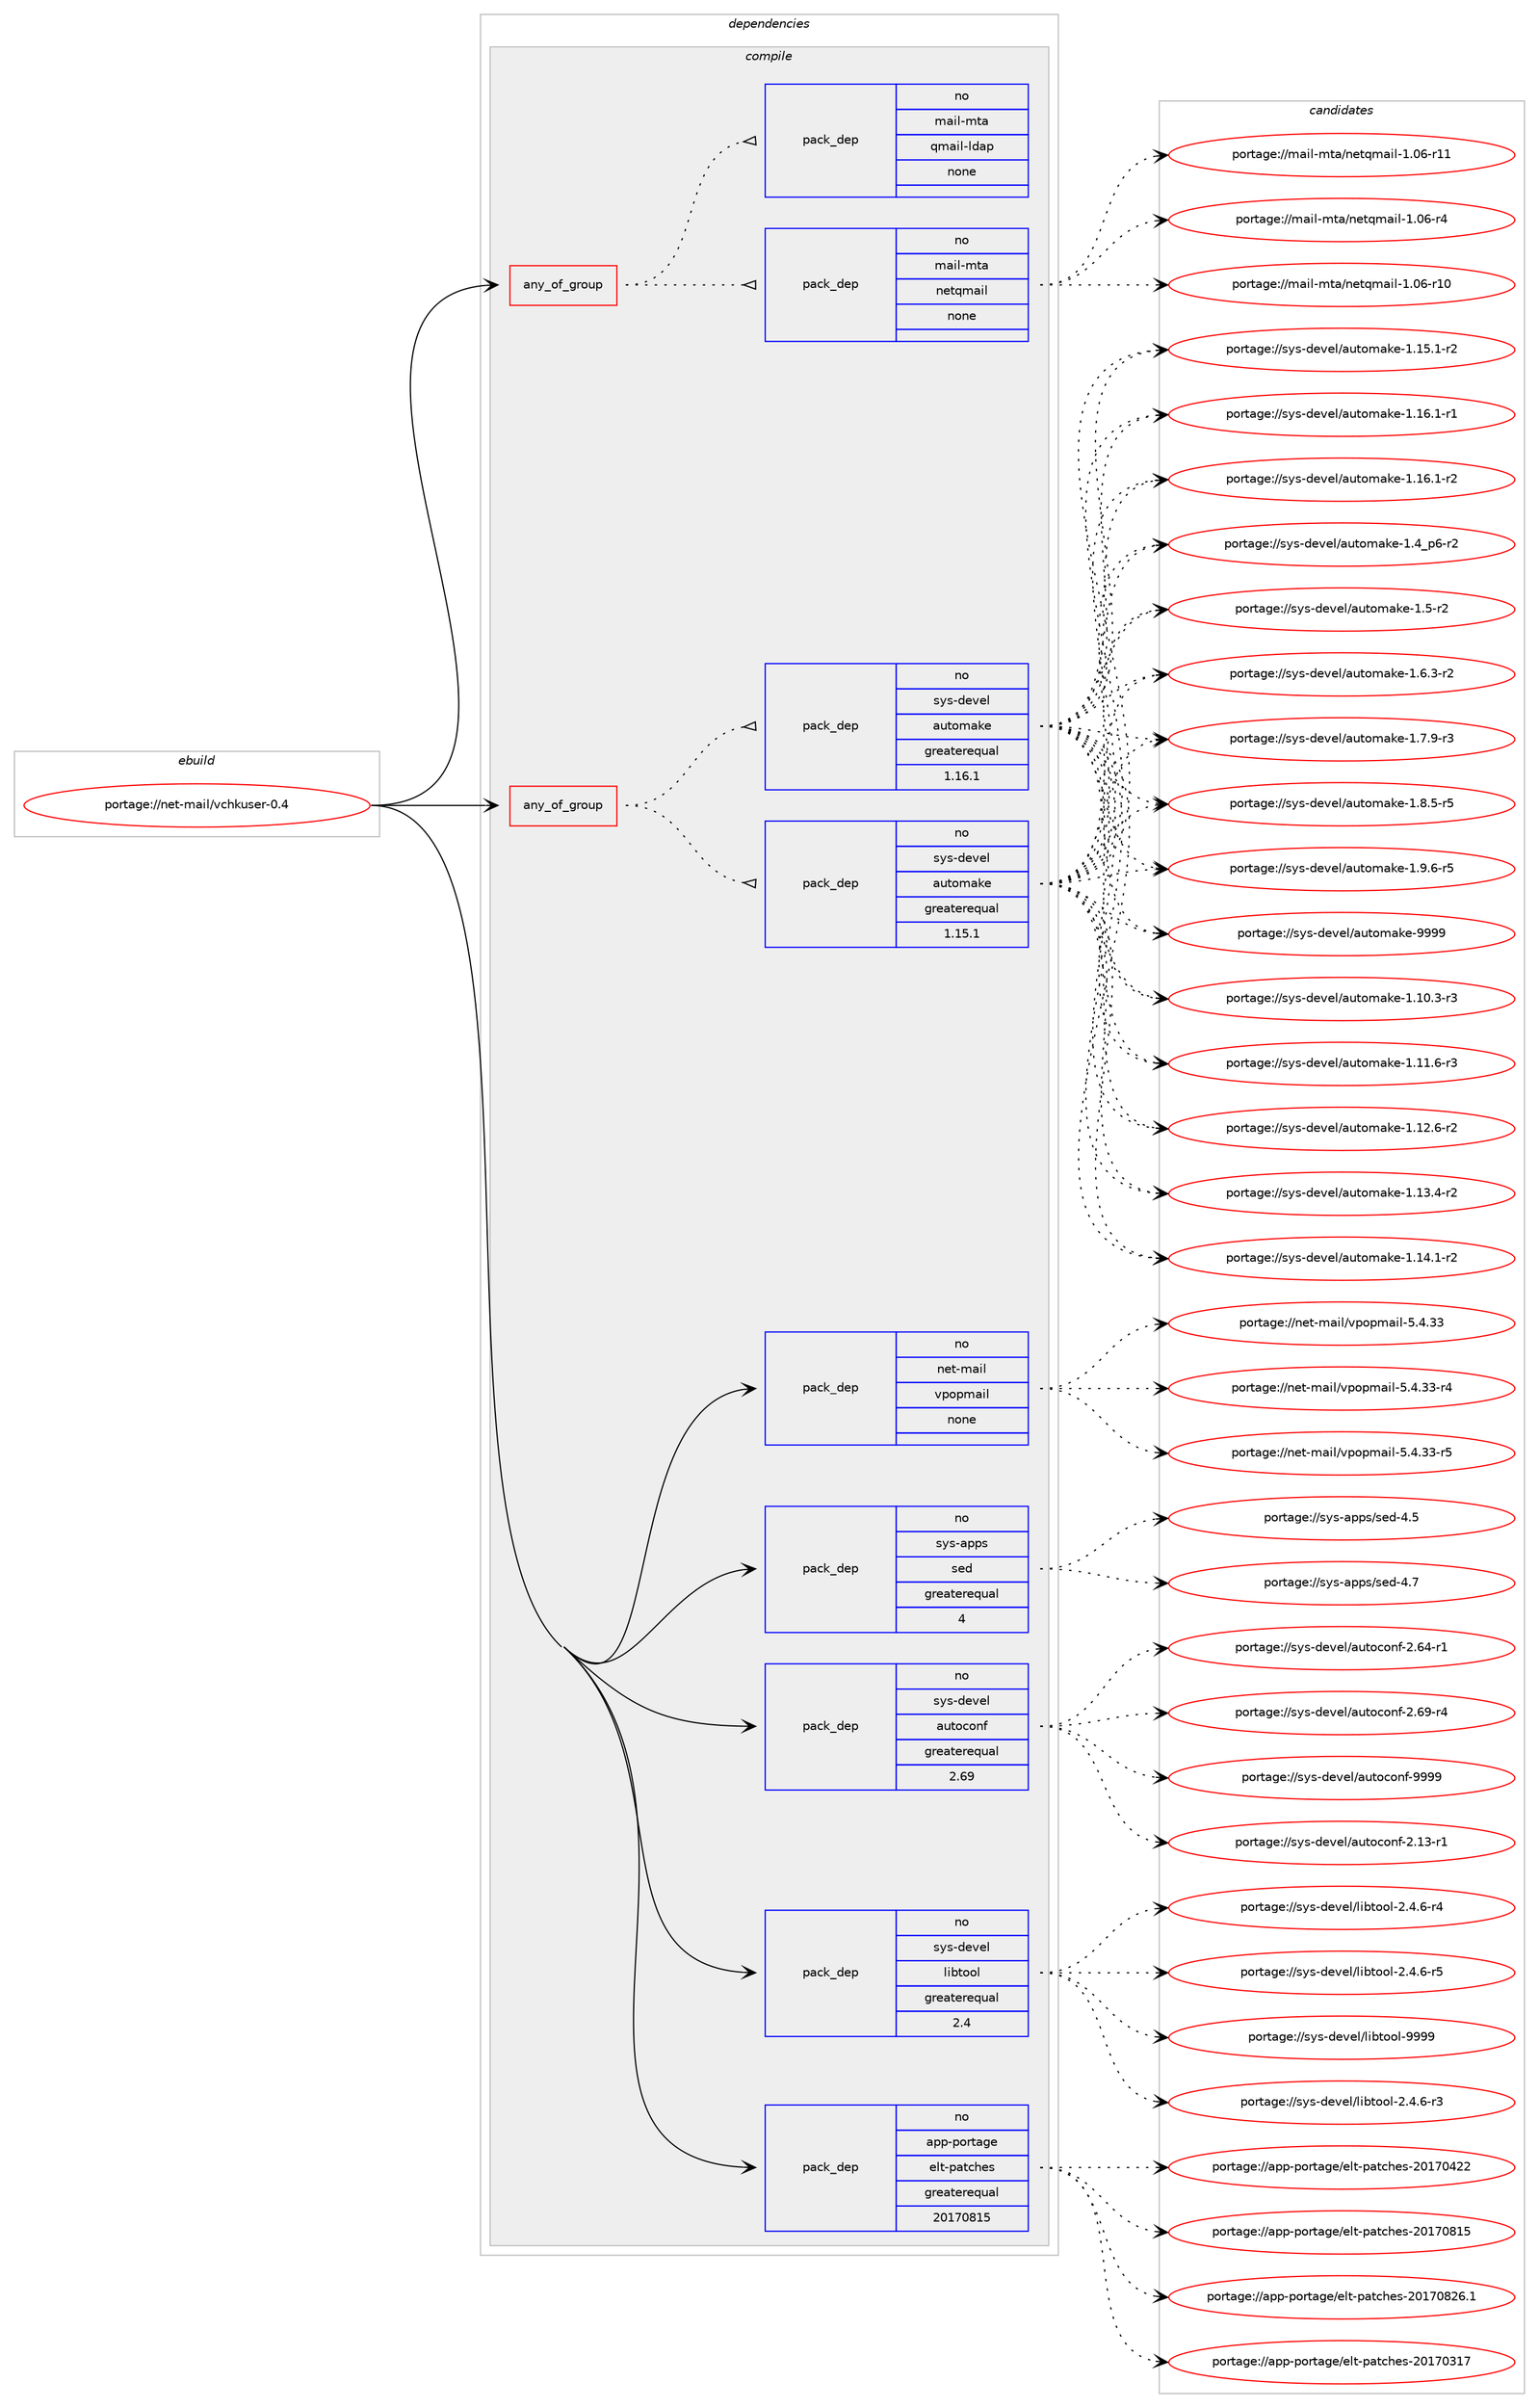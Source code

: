 digraph prolog {

# *************
# Graph options
# *************

newrank=true;
concentrate=true;
compound=true;
graph [rankdir=LR,fontname=Helvetica,fontsize=10,ranksep=1.5];#, ranksep=2.5, nodesep=0.2];
edge  [arrowhead=vee];
node  [fontname=Helvetica,fontsize=10];

# **********
# The ebuild
# **********

subgraph cluster_leftcol {
color=gray;
rank=same;
label=<<i>ebuild</i>>;
id [label="portage://net-mail/vchkuser-0.4", color=red, width=4, href="../net-mail/vchkuser-0.4.svg"];
}

# ****************
# The dependencies
# ****************

subgraph cluster_midcol {
color=gray;
label=<<i>dependencies</i>>;
subgraph cluster_compile {
fillcolor="#eeeeee";
style=filled;
label=<<i>compile</i>>;
subgraph any5909 {
dependency363693 [label=<<TABLE BORDER="0" CELLBORDER="1" CELLSPACING="0" CELLPADDING="4"><TR><TD CELLPADDING="10">any_of_group</TD></TR></TABLE>>, shape=none, color=red];subgraph pack266580 {
dependency363694 [label=<<TABLE BORDER="0" CELLBORDER="1" CELLSPACING="0" CELLPADDING="4" WIDTH="220"><TR><TD ROWSPAN="6" CELLPADDING="30">pack_dep</TD></TR><TR><TD WIDTH="110">no</TD></TR><TR><TD>mail-mta</TD></TR><TR><TD>netqmail</TD></TR><TR><TD>none</TD></TR><TR><TD></TD></TR></TABLE>>, shape=none, color=blue];
}
dependency363693:e -> dependency363694:w [weight=20,style="dotted",arrowhead="oinv"];
subgraph pack266581 {
dependency363695 [label=<<TABLE BORDER="0" CELLBORDER="1" CELLSPACING="0" CELLPADDING="4" WIDTH="220"><TR><TD ROWSPAN="6" CELLPADDING="30">pack_dep</TD></TR><TR><TD WIDTH="110">no</TD></TR><TR><TD>mail-mta</TD></TR><TR><TD>qmail-ldap</TD></TR><TR><TD>none</TD></TR><TR><TD></TD></TR></TABLE>>, shape=none, color=blue];
}
dependency363693:e -> dependency363695:w [weight=20,style="dotted",arrowhead="oinv"];
}
id:e -> dependency363693:w [weight=20,style="solid",arrowhead="vee"];
subgraph any5910 {
dependency363696 [label=<<TABLE BORDER="0" CELLBORDER="1" CELLSPACING="0" CELLPADDING="4"><TR><TD CELLPADDING="10">any_of_group</TD></TR></TABLE>>, shape=none, color=red];subgraph pack266582 {
dependency363697 [label=<<TABLE BORDER="0" CELLBORDER="1" CELLSPACING="0" CELLPADDING="4" WIDTH="220"><TR><TD ROWSPAN="6" CELLPADDING="30">pack_dep</TD></TR><TR><TD WIDTH="110">no</TD></TR><TR><TD>sys-devel</TD></TR><TR><TD>automake</TD></TR><TR><TD>greaterequal</TD></TR><TR><TD>1.16.1</TD></TR></TABLE>>, shape=none, color=blue];
}
dependency363696:e -> dependency363697:w [weight=20,style="dotted",arrowhead="oinv"];
subgraph pack266583 {
dependency363698 [label=<<TABLE BORDER="0" CELLBORDER="1" CELLSPACING="0" CELLPADDING="4" WIDTH="220"><TR><TD ROWSPAN="6" CELLPADDING="30">pack_dep</TD></TR><TR><TD WIDTH="110">no</TD></TR><TR><TD>sys-devel</TD></TR><TR><TD>automake</TD></TR><TR><TD>greaterequal</TD></TR><TR><TD>1.15.1</TD></TR></TABLE>>, shape=none, color=blue];
}
dependency363696:e -> dependency363698:w [weight=20,style="dotted",arrowhead="oinv"];
}
id:e -> dependency363696:w [weight=20,style="solid",arrowhead="vee"];
subgraph pack266584 {
dependency363699 [label=<<TABLE BORDER="0" CELLBORDER="1" CELLSPACING="0" CELLPADDING="4" WIDTH="220"><TR><TD ROWSPAN="6" CELLPADDING="30">pack_dep</TD></TR><TR><TD WIDTH="110">no</TD></TR><TR><TD>app-portage</TD></TR><TR><TD>elt-patches</TD></TR><TR><TD>greaterequal</TD></TR><TR><TD>20170815</TD></TR></TABLE>>, shape=none, color=blue];
}
id:e -> dependency363699:w [weight=20,style="solid",arrowhead="vee"];
subgraph pack266585 {
dependency363700 [label=<<TABLE BORDER="0" CELLBORDER="1" CELLSPACING="0" CELLPADDING="4" WIDTH="220"><TR><TD ROWSPAN="6" CELLPADDING="30">pack_dep</TD></TR><TR><TD WIDTH="110">no</TD></TR><TR><TD>net-mail</TD></TR><TR><TD>vpopmail</TD></TR><TR><TD>none</TD></TR><TR><TD></TD></TR></TABLE>>, shape=none, color=blue];
}
id:e -> dependency363700:w [weight=20,style="solid",arrowhead="vee"];
subgraph pack266586 {
dependency363701 [label=<<TABLE BORDER="0" CELLBORDER="1" CELLSPACING="0" CELLPADDING="4" WIDTH="220"><TR><TD ROWSPAN="6" CELLPADDING="30">pack_dep</TD></TR><TR><TD WIDTH="110">no</TD></TR><TR><TD>sys-apps</TD></TR><TR><TD>sed</TD></TR><TR><TD>greaterequal</TD></TR><TR><TD>4</TD></TR></TABLE>>, shape=none, color=blue];
}
id:e -> dependency363701:w [weight=20,style="solid",arrowhead="vee"];
subgraph pack266587 {
dependency363702 [label=<<TABLE BORDER="0" CELLBORDER="1" CELLSPACING="0" CELLPADDING="4" WIDTH="220"><TR><TD ROWSPAN="6" CELLPADDING="30">pack_dep</TD></TR><TR><TD WIDTH="110">no</TD></TR><TR><TD>sys-devel</TD></TR><TR><TD>autoconf</TD></TR><TR><TD>greaterequal</TD></TR><TR><TD>2.69</TD></TR></TABLE>>, shape=none, color=blue];
}
id:e -> dependency363702:w [weight=20,style="solid",arrowhead="vee"];
subgraph pack266588 {
dependency363703 [label=<<TABLE BORDER="0" CELLBORDER="1" CELLSPACING="0" CELLPADDING="4" WIDTH="220"><TR><TD ROWSPAN="6" CELLPADDING="30">pack_dep</TD></TR><TR><TD WIDTH="110">no</TD></TR><TR><TD>sys-devel</TD></TR><TR><TD>libtool</TD></TR><TR><TD>greaterequal</TD></TR><TR><TD>2.4</TD></TR></TABLE>>, shape=none, color=blue];
}
id:e -> dependency363703:w [weight=20,style="solid",arrowhead="vee"];
}
subgraph cluster_compileandrun {
fillcolor="#eeeeee";
style=filled;
label=<<i>compile and run</i>>;
}
subgraph cluster_run {
fillcolor="#eeeeee";
style=filled;
label=<<i>run</i>>;
}
}

# **************
# The candidates
# **************

subgraph cluster_choices {
rank=same;
color=gray;
label=<<i>candidates</i>>;

subgraph choice266580 {
color=black;
nodesep=1;
choiceportage10997105108451091169747110101116113109971051084549464854451144948 [label="portage://mail-mta/netqmail-1.06-r10", color=red, width=4,href="../mail-mta/netqmail-1.06-r10.svg"];
choiceportage10997105108451091169747110101116113109971051084549464854451144949 [label="portage://mail-mta/netqmail-1.06-r11", color=red, width=4,href="../mail-mta/netqmail-1.06-r11.svg"];
choiceportage109971051084510911697471101011161131099710510845494648544511452 [label="portage://mail-mta/netqmail-1.06-r4", color=red, width=4,href="../mail-mta/netqmail-1.06-r4.svg"];
dependency363694:e -> choiceportage10997105108451091169747110101116113109971051084549464854451144948:w [style=dotted,weight="100"];
dependency363694:e -> choiceportage10997105108451091169747110101116113109971051084549464854451144949:w [style=dotted,weight="100"];
dependency363694:e -> choiceportage109971051084510911697471101011161131099710510845494648544511452:w [style=dotted,weight="100"];
}
subgraph choice266581 {
color=black;
nodesep=1;
}
subgraph choice266582 {
color=black;
nodesep=1;
choiceportage11512111545100101118101108479711711611110997107101454946494846514511451 [label="portage://sys-devel/automake-1.10.3-r3", color=red, width=4,href="../sys-devel/automake-1.10.3-r3.svg"];
choiceportage11512111545100101118101108479711711611110997107101454946494946544511451 [label="portage://sys-devel/automake-1.11.6-r3", color=red, width=4,href="../sys-devel/automake-1.11.6-r3.svg"];
choiceportage11512111545100101118101108479711711611110997107101454946495046544511450 [label="portage://sys-devel/automake-1.12.6-r2", color=red, width=4,href="../sys-devel/automake-1.12.6-r2.svg"];
choiceportage11512111545100101118101108479711711611110997107101454946495146524511450 [label="portage://sys-devel/automake-1.13.4-r2", color=red, width=4,href="../sys-devel/automake-1.13.4-r2.svg"];
choiceportage11512111545100101118101108479711711611110997107101454946495246494511450 [label="portage://sys-devel/automake-1.14.1-r2", color=red, width=4,href="../sys-devel/automake-1.14.1-r2.svg"];
choiceportage11512111545100101118101108479711711611110997107101454946495346494511450 [label="portage://sys-devel/automake-1.15.1-r2", color=red, width=4,href="../sys-devel/automake-1.15.1-r2.svg"];
choiceportage11512111545100101118101108479711711611110997107101454946495446494511449 [label="portage://sys-devel/automake-1.16.1-r1", color=red, width=4,href="../sys-devel/automake-1.16.1-r1.svg"];
choiceportage11512111545100101118101108479711711611110997107101454946495446494511450 [label="portage://sys-devel/automake-1.16.1-r2", color=red, width=4,href="../sys-devel/automake-1.16.1-r2.svg"];
choiceportage115121115451001011181011084797117116111109971071014549465295112544511450 [label="portage://sys-devel/automake-1.4_p6-r2", color=red, width=4,href="../sys-devel/automake-1.4_p6-r2.svg"];
choiceportage11512111545100101118101108479711711611110997107101454946534511450 [label="portage://sys-devel/automake-1.5-r2", color=red, width=4,href="../sys-devel/automake-1.5-r2.svg"];
choiceportage115121115451001011181011084797117116111109971071014549465446514511450 [label="portage://sys-devel/automake-1.6.3-r2", color=red, width=4,href="../sys-devel/automake-1.6.3-r2.svg"];
choiceportage115121115451001011181011084797117116111109971071014549465546574511451 [label="portage://sys-devel/automake-1.7.9-r3", color=red, width=4,href="../sys-devel/automake-1.7.9-r3.svg"];
choiceportage115121115451001011181011084797117116111109971071014549465646534511453 [label="portage://sys-devel/automake-1.8.5-r5", color=red, width=4,href="../sys-devel/automake-1.8.5-r5.svg"];
choiceportage115121115451001011181011084797117116111109971071014549465746544511453 [label="portage://sys-devel/automake-1.9.6-r5", color=red, width=4,href="../sys-devel/automake-1.9.6-r5.svg"];
choiceportage115121115451001011181011084797117116111109971071014557575757 [label="portage://sys-devel/automake-9999", color=red, width=4,href="../sys-devel/automake-9999.svg"];
dependency363697:e -> choiceportage11512111545100101118101108479711711611110997107101454946494846514511451:w [style=dotted,weight="100"];
dependency363697:e -> choiceportage11512111545100101118101108479711711611110997107101454946494946544511451:w [style=dotted,weight="100"];
dependency363697:e -> choiceportage11512111545100101118101108479711711611110997107101454946495046544511450:w [style=dotted,weight="100"];
dependency363697:e -> choiceportage11512111545100101118101108479711711611110997107101454946495146524511450:w [style=dotted,weight="100"];
dependency363697:e -> choiceportage11512111545100101118101108479711711611110997107101454946495246494511450:w [style=dotted,weight="100"];
dependency363697:e -> choiceportage11512111545100101118101108479711711611110997107101454946495346494511450:w [style=dotted,weight="100"];
dependency363697:e -> choiceportage11512111545100101118101108479711711611110997107101454946495446494511449:w [style=dotted,weight="100"];
dependency363697:e -> choiceportage11512111545100101118101108479711711611110997107101454946495446494511450:w [style=dotted,weight="100"];
dependency363697:e -> choiceportage115121115451001011181011084797117116111109971071014549465295112544511450:w [style=dotted,weight="100"];
dependency363697:e -> choiceportage11512111545100101118101108479711711611110997107101454946534511450:w [style=dotted,weight="100"];
dependency363697:e -> choiceportage115121115451001011181011084797117116111109971071014549465446514511450:w [style=dotted,weight="100"];
dependency363697:e -> choiceportage115121115451001011181011084797117116111109971071014549465546574511451:w [style=dotted,weight="100"];
dependency363697:e -> choiceportage115121115451001011181011084797117116111109971071014549465646534511453:w [style=dotted,weight="100"];
dependency363697:e -> choiceportage115121115451001011181011084797117116111109971071014549465746544511453:w [style=dotted,weight="100"];
dependency363697:e -> choiceportage115121115451001011181011084797117116111109971071014557575757:w [style=dotted,weight="100"];
}
subgraph choice266583 {
color=black;
nodesep=1;
choiceportage11512111545100101118101108479711711611110997107101454946494846514511451 [label="portage://sys-devel/automake-1.10.3-r3", color=red, width=4,href="../sys-devel/automake-1.10.3-r3.svg"];
choiceportage11512111545100101118101108479711711611110997107101454946494946544511451 [label="portage://sys-devel/automake-1.11.6-r3", color=red, width=4,href="../sys-devel/automake-1.11.6-r3.svg"];
choiceportage11512111545100101118101108479711711611110997107101454946495046544511450 [label="portage://sys-devel/automake-1.12.6-r2", color=red, width=4,href="../sys-devel/automake-1.12.6-r2.svg"];
choiceportage11512111545100101118101108479711711611110997107101454946495146524511450 [label="portage://sys-devel/automake-1.13.4-r2", color=red, width=4,href="../sys-devel/automake-1.13.4-r2.svg"];
choiceportage11512111545100101118101108479711711611110997107101454946495246494511450 [label="portage://sys-devel/automake-1.14.1-r2", color=red, width=4,href="../sys-devel/automake-1.14.1-r2.svg"];
choiceportage11512111545100101118101108479711711611110997107101454946495346494511450 [label="portage://sys-devel/automake-1.15.1-r2", color=red, width=4,href="../sys-devel/automake-1.15.1-r2.svg"];
choiceportage11512111545100101118101108479711711611110997107101454946495446494511449 [label="portage://sys-devel/automake-1.16.1-r1", color=red, width=4,href="../sys-devel/automake-1.16.1-r1.svg"];
choiceportage11512111545100101118101108479711711611110997107101454946495446494511450 [label="portage://sys-devel/automake-1.16.1-r2", color=red, width=4,href="../sys-devel/automake-1.16.1-r2.svg"];
choiceportage115121115451001011181011084797117116111109971071014549465295112544511450 [label="portage://sys-devel/automake-1.4_p6-r2", color=red, width=4,href="../sys-devel/automake-1.4_p6-r2.svg"];
choiceportage11512111545100101118101108479711711611110997107101454946534511450 [label="portage://sys-devel/automake-1.5-r2", color=red, width=4,href="../sys-devel/automake-1.5-r2.svg"];
choiceportage115121115451001011181011084797117116111109971071014549465446514511450 [label="portage://sys-devel/automake-1.6.3-r2", color=red, width=4,href="../sys-devel/automake-1.6.3-r2.svg"];
choiceportage115121115451001011181011084797117116111109971071014549465546574511451 [label="portage://sys-devel/automake-1.7.9-r3", color=red, width=4,href="../sys-devel/automake-1.7.9-r3.svg"];
choiceportage115121115451001011181011084797117116111109971071014549465646534511453 [label="portage://sys-devel/automake-1.8.5-r5", color=red, width=4,href="../sys-devel/automake-1.8.5-r5.svg"];
choiceportage115121115451001011181011084797117116111109971071014549465746544511453 [label="portage://sys-devel/automake-1.9.6-r5", color=red, width=4,href="../sys-devel/automake-1.9.6-r5.svg"];
choiceportage115121115451001011181011084797117116111109971071014557575757 [label="portage://sys-devel/automake-9999", color=red, width=4,href="../sys-devel/automake-9999.svg"];
dependency363698:e -> choiceportage11512111545100101118101108479711711611110997107101454946494846514511451:w [style=dotted,weight="100"];
dependency363698:e -> choiceportage11512111545100101118101108479711711611110997107101454946494946544511451:w [style=dotted,weight="100"];
dependency363698:e -> choiceportage11512111545100101118101108479711711611110997107101454946495046544511450:w [style=dotted,weight="100"];
dependency363698:e -> choiceportage11512111545100101118101108479711711611110997107101454946495146524511450:w [style=dotted,weight="100"];
dependency363698:e -> choiceportage11512111545100101118101108479711711611110997107101454946495246494511450:w [style=dotted,weight="100"];
dependency363698:e -> choiceportage11512111545100101118101108479711711611110997107101454946495346494511450:w [style=dotted,weight="100"];
dependency363698:e -> choiceportage11512111545100101118101108479711711611110997107101454946495446494511449:w [style=dotted,weight="100"];
dependency363698:e -> choiceportage11512111545100101118101108479711711611110997107101454946495446494511450:w [style=dotted,weight="100"];
dependency363698:e -> choiceportage115121115451001011181011084797117116111109971071014549465295112544511450:w [style=dotted,weight="100"];
dependency363698:e -> choiceportage11512111545100101118101108479711711611110997107101454946534511450:w [style=dotted,weight="100"];
dependency363698:e -> choiceportage115121115451001011181011084797117116111109971071014549465446514511450:w [style=dotted,weight="100"];
dependency363698:e -> choiceportage115121115451001011181011084797117116111109971071014549465546574511451:w [style=dotted,weight="100"];
dependency363698:e -> choiceportage115121115451001011181011084797117116111109971071014549465646534511453:w [style=dotted,weight="100"];
dependency363698:e -> choiceportage115121115451001011181011084797117116111109971071014549465746544511453:w [style=dotted,weight="100"];
dependency363698:e -> choiceportage115121115451001011181011084797117116111109971071014557575757:w [style=dotted,weight="100"];
}
subgraph choice266584 {
color=black;
nodesep=1;
choiceportage97112112451121111141169710310147101108116451129711699104101115455048495548514955 [label="portage://app-portage/elt-patches-20170317", color=red, width=4,href="../app-portage/elt-patches-20170317.svg"];
choiceportage97112112451121111141169710310147101108116451129711699104101115455048495548525050 [label="portage://app-portage/elt-patches-20170422", color=red, width=4,href="../app-portage/elt-patches-20170422.svg"];
choiceportage97112112451121111141169710310147101108116451129711699104101115455048495548564953 [label="portage://app-portage/elt-patches-20170815", color=red, width=4,href="../app-portage/elt-patches-20170815.svg"];
choiceportage971121124511211111411697103101471011081164511297116991041011154550484955485650544649 [label="portage://app-portage/elt-patches-20170826.1", color=red, width=4,href="../app-portage/elt-patches-20170826.1.svg"];
dependency363699:e -> choiceportage97112112451121111141169710310147101108116451129711699104101115455048495548514955:w [style=dotted,weight="100"];
dependency363699:e -> choiceportage97112112451121111141169710310147101108116451129711699104101115455048495548525050:w [style=dotted,weight="100"];
dependency363699:e -> choiceportage97112112451121111141169710310147101108116451129711699104101115455048495548564953:w [style=dotted,weight="100"];
dependency363699:e -> choiceportage971121124511211111411697103101471011081164511297116991041011154550484955485650544649:w [style=dotted,weight="100"];
}
subgraph choice266585 {
color=black;
nodesep=1;
choiceportage1101011164510997105108471181121111121099710510845534652465151 [label="portage://net-mail/vpopmail-5.4.33", color=red, width=4,href="../net-mail/vpopmail-5.4.33.svg"];
choiceportage11010111645109971051084711811211111210997105108455346524651514511452 [label="portage://net-mail/vpopmail-5.4.33-r4", color=red, width=4,href="../net-mail/vpopmail-5.4.33-r4.svg"];
choiceportage11010111645109971051084711811211111210997105108455346524651514511453 [label="portage://net-mail/vpopmail-5.4.33-r5", color=red, width=4,href="../net-mail/vpopmail-5.4.33-r5.svg"];
dependency363700:e -> choiceportage1101011164510997105108471181121111121099710510845534652465151:w [style=dotted,weight="100"];
dependency363700:e -> choiceportage11010111645109971051084711811211111210997105108455346524651514511452:w [style=dotted,weight="100"];
dependency363700:e -> choiceportage11010111645109971051084711811211111210997105108455346524651514511453:w [style=dotted,weight="100"];
}
subgraph choice266586 {
color=black;
nodesep=1;
choiceportage11512111545971121121154711510110045524653 [label="portage://sys-apps/sed-4.5", color=red, width=4,href="../sys-apps/sed-4.5.svg"];
choiceportage11512111545971121121154711510110045524655 [label="portage://sys-apps/sed-4.7", color=red, width=4,href="../sys-apps/sed-4.7.svg"];
dependency363701:e -> choiceportage11512111545971121121154711510110045524653:w [style=dotted,weight="100"];
dependency363701:e -> choiceportage11512111545971121121154711510110045524655:w [style=dotted,weight="100"];
}
subgraph choice266587 {
color=black;
nodesep=1;
choiceportage1151211154510010111810110847971171161119911111010245504649514511449 [label="portage://sys-devel/autoconf-2.13-r1", color=red, width=4,href="../sys-devel/autoconf-2.13-r1.svg"];
choiceportage1151211154510010111810110847971171161119911111010245504654524511449 [label="portage://sys-devel/autoconf-2.64-r1", color=red, width=4,href="../sys-devel/autoconf-2.64-r1.svg"];
choiceportage1151211154510010111810110847971171161119911111010245504654574511452 [label="portage://sys-devel/autoconf-2.69-r4", color=red, width=4,href="../sys-devel/autoconf-2.69-r4.svg"];
choiceportage115121115451001011181011084797117116111991111101024557575757 [label="portage://sys-devel/autoconf-9999", color=red, width=4,href="../sys-devel/autoconf-9999.svg"];
dependency363702:e -> choiceportage1151211154510010111810110847971171161119911111010245504649514511449:w [style=dotted,weight="100"];
dependency363702:e -> choiceportage1151211154510010111810110847971171161119911111010245504654524511449:w [style=dotted,weight="100"];
dependency363702:e -> choiceportage1151211154510010111810110847971171161119911111010245504654574511452:w [style=dotted,weight="100"];
dependency363702:e -> choiceportage115121115451001011181011084797117116111991111101024557575757:w [style=dotted,weight="100"];
}
subgraph choice266588 {
color=black;
nodesep=1;
choiceportage1151211154510010111810110847108105981161111111084550465246544511451 [label="portage://sys-devel/libtool-2.4.6-r3", color=red, width=4,href="../sys-devel/libtool-2.4.6-r3.svg"];
choiceportage1151211154510010111810110847108105981161111111084550465246544511452 [label="portage://sys-devel/libtool-2.4.6-r4", color=red, width=4,href="../sys-devel/libtool-2.4.6-r4.svg"];
choiceportage1151211154510010111810110847108105981161111111084550465246544511453 [label="portage://sys-devel/libtool-2.4.6-r5", color=red, width=4,href="../sys-devel/libtool-2.4.6-r5.svg"];
choiceportage1151211154510010111810110847108105981161111111084557575757 [label="portage://sys-devel/libtool-9999", color=red, width=4,href="../sys-devel/libtool-9999.svg"];
dependency363703:e -> choiceportage1151211154510010111810110847108105981161111111084550465246544511451:w [style=dotted,weight="100"];
dependency363703:e -> choiceportage1151211154510010111810110847108105981161111111084550465246544511452:w [style=dotted,weight="100"];
dependency363703:e -> choiceportage1151211154510010111810110847108105981161111111084550465246544511453:w [style=dotted,weight="100"];
dependency363703:e -> choiceportage1151211154510010111810110847108105981161111111084557575757:w [style=dotted,weight="100"];
}
}

}
